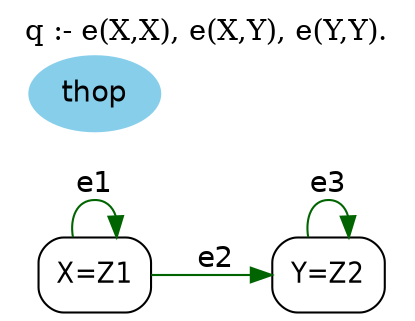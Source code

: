 digraph G {
	graph [bb="0,0,174,146",
		label="q :- e(X,X), e(X,Y), e(Y,Y).",
		labelloc=t,
		lheight=0.21,
		lp="87,134.5",
		lwidth=2.19,
		rankdir=LR
	];
	node [label="\N"];
	X	 [fontname="Helvetica-Narrow",
		height=0.5,
		label="X=Z1",
		pos="34,18",
		shape=box,
		style=rounded,
		width=0.75];
	X -> X	 [color=darkgreen,
		fontname=helvetica,
		label=e1,
		lp="34,61.5",
		pos="e,43.769,36.153 24.231,36.153 22.728,45.539 25.984,54 34,54 38.885,54 42.002,50.858 43.352,46.28"];
	Y	 [fontname="Helvetica-Narrow",
		height=0.5,
		label="Y=Z2",
		pos="141.6,18",
		shape=box,
		style=rounded,
		width=0.75];
	X -> Y	 [color=darkgreen,
		fontname=helvetica,
		label=e2,
		lp="88.597,25.5",
		pos="e,114.45,18 61.151,18 74.149,18 89.923,18 104.05,18"];
	Y -> Y	 [color=darkgreen,
		fontname=helvetica,
		label=e3,
		lp="141.6,61.5",
		pos="e,151,36.153 132.19,36.153 130.74,45.539 133.88,54 141.6,54 146.3,54 149.3,50.858 150.6,46.28"];
	thop	 [color=skyblue,
		fillcolor=skyblue,
		fontname=helvetica,
		height=0.5,
		pos="34,105",
		shape=oval,
		style="filled,rounded",
		width=0.79437];
}
